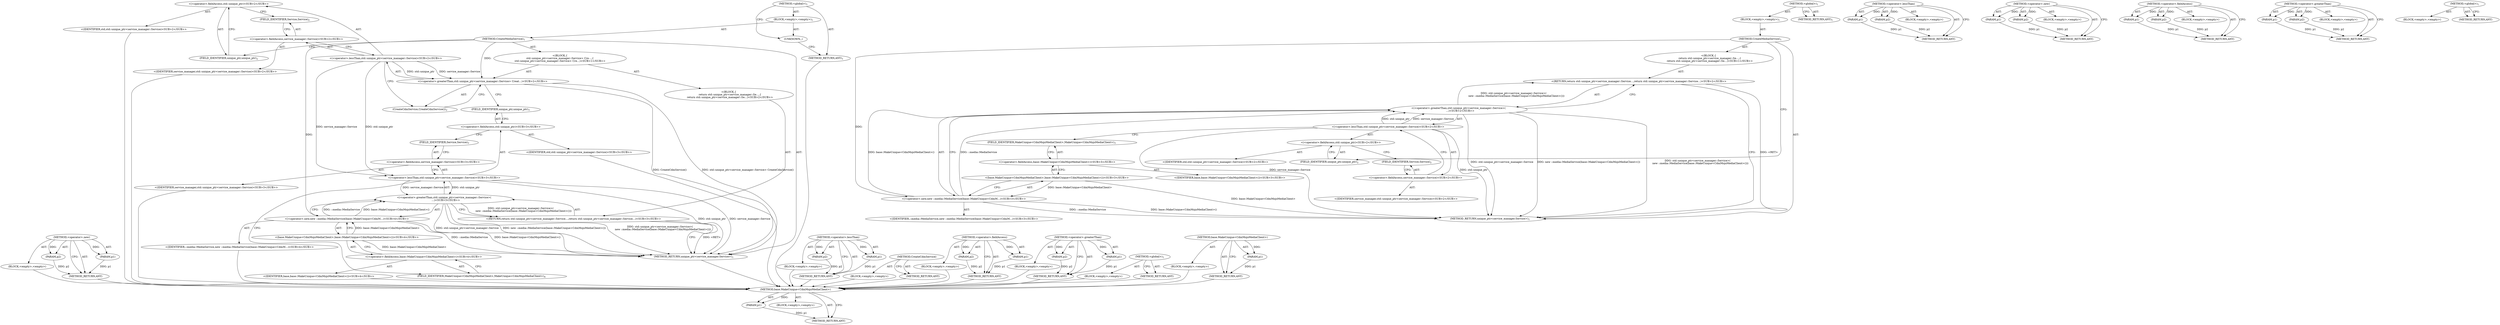 digraph "base.MakeUnique&lt;CdmMojoMediaClient&gt;" {
vulnerable_64 [label=<(METHOD,base.MakeUnique&lt;CdmMojoMediaClient&gt;)>];
vulnerable_65 [label=<(PARAM,p1)>];
vulnerable_66 [label=<(BLOCK,&lt;empty&gt;,&lt;empty&gt;)>];
vulnerable_67 [label=<(METHOD_RETURN,ANY)>];
vulnerable_6 [label=<(METHOD,&lt;global&gt;)<SUB>1</SUB>>];
vulnerable_7 [label=<(BLOCK,&lt;empty&gt;,&lt;empty&gt;)<SUB>1</SUB>>];
vulnerable_8 [label=<(METHOD,CreateMediaService)<SUB>1</SUB>>];
vulnerable_9 [label="<(BLOCK,{
   return std::unique_ptr&lt;service_manager::Se...,{
   return std::unique_ptr&lt;service_manager::Se...)<SUB>1</SUB>>"];
vulnerable_10 [label="<(RETURN,return std::unique_ptr&lt;service_manager::Service...,return std::unique_ptr&lt;service_manager::Service...)<SUB>2</SUB>>"];
vulnerable_11 [label="<(&lt;operator&gt;.greaterThan,std::unique_ptr&lt;service_manager::Service&gt;(
    ...)<SUB>2</SUB>>"];
vulnerable_12 [label="<(&lt;operator&gt;.lessThan,std::unique_ptr&lt;service_manager::Service)<SUB>2</SUB>>"];
vulnerable_13 [label="<(&lt;operator&gt;.fieldAccess,std::unique_ptr)<SUB>2</SUB>>"];
vulnerable_14 [label="<(IDENTIFIER,std,std::unique_ptr&lt;service_manager::Service)<SUB>2</SUB>>"];
vulnerable_15 [label=<(FIELD_IDENTIFIER,unique_ptr,unique_ptr)<SUB>2</SUB>>];
vulnerable_16 [label="<(&lt;operator&gt;.fieldAccess,service_manager::Service)<SUB>2</SUB>>"];
vulnerable_17 [label="<(IDENTIFIER,service_manager,std::unique_ptr&lt;service_manager::Service)<SUB>2</SUB>>"];
vulnerable_18 [label=<(FIELD_IDENTIFIER,Service,Service)<SUB>2</SUB>>];
vulnerable_19 [label="<(&lt;operator&gt;.new,new ::media::MediaService(base::MakeUnique&lt;CdmM...)<SUB>3</SUB>>"];
vulnerable_20 [label="<(IDENTIFIER,::media::MediaService,new ::media::MediaService(base::MakeUnique&lt;CdmM...)<SUB>3</SUB>>"];
vulnerable_21 [label="<(base.MakeUnique&lt;CdmMojoMediaClient&gt;,base::MakeUnique&lt;CdmMojoMediaClient&gt;())<SUB>3</SUB>>"];
vulnerable_22 [label="<(&lt;operator&gt;.fieldAccess,base::MakeUnique&lt;CdmMojoMediaClient&gt;)<SUB>3</SUB>>"];
vulnerable_23 [label="<(IDENTIFIER,base,base::MakeUnique&lt;CdmMojoMediaClient&gt;())<SUB>3</SUB>>"];
vulnerable_24 [label=<(FIELD_IDENTIFIER,MakeUnique&lt;CdmMojoMediaClient&gt;,MakeUnique&lt;CdmMojoMediaClient&gt;)<SUB>3</SUB>>];
vulnerable_25 [label=<(METHOD_RETURN,unique_ptr&lt;service_manager.Service&gt;)<SUB>1</SUB>>];
vulnerable_27 [label=<(METHOD_RETURN,ANY)<SUB>1</SUB>>];
vulnerable_49 [label=<(METHOD,&lt;operator&gt;.lessThan)>];
vulnerable_50 [label=<(PARAM,p1)>];
vulnerable_51 [label=<(PARAM,p2)>];
vulnerable_52 [label=<(BLOCK,&lt;empty&gt;,&lt;empty&gt;)>];
vulnerable_53 [label=<(METHOD_RETURN,ANY)>];
vulnerable_59 [label=<(METHOD,&lt;operator&gt;.new)>];
vulnerable_60 [label=<(PARAM,p1)>];
vulnerable_61 [label=<(PARAM,p2)>];
vulnerable_62 [label=<(BLOCK,&lt;empty&gt;,&lt;empty&gt;)>];
vulnerable_63 [label=<(METHOD_RETURN,ANY)>];
vulnerable_54 [label=<(METHOD,&lt;operator&gt;.fieldAccess)>];
vulnerable_55 [label=<(PARAM,p1)>];
vulnerable_56 [label=<(PARAM,p2)>];
vulnerable_57 [label=<(BLOCK,&lt;empty&gt;,&lt;empty&gt;)>];
vulnerable_58 [label=<(METHOD_RETURN,ANY)>];
vulnerable_44 [label=<(METHOD,&lt;operator&gt;.greaterThan)>];
vulnerable_45 [label=<(PARAM,p1)>];
vulnerable_46 [label=<(PARAM,p2)>];
vulnerable_47 [label=<(BLOCK,&lt;empty&gt;,&lt;empty&gt;)>];
vulnerable_48 [label=<(METHOD_RETURN,ANY)>];
vulnerable_38 [label=<(METHOD,&lt;global&gt;)<SUB>1</SUB>>];
vulnerable_39 [label=<(BLOCK,&lt;empty&gt;,&lt;empty&gt;)>];
vulnerable_40 [label=<(METHOD_RETURN,ANY)>];
fixed_73 [label=<(METHOD,&lt;operator&gt;.new)>];
fixed_74 [label=<(PARAM,p1)>];
fixed_75 [label=<(PARAM,p2)>];
fixed_76 [label=<(BLOCK,&lt;empty&gt;,&lt;empty&gt;)>];
fixed_77 [label=<(METHOD_RETURN,ANY)>];
fixed_6 [label=<(METHOD,&lt;global&gt;)<SUB>1</SUB>>];
fixed_7 [label=<(BLOCK,&lt;empty&gt;,&lt;empty&gt;)<SUB>1</SUB>>];
fixed_8 [label=<(METHOD,CreateMediaService)<SUB>1</SUB>>];
fixed_9 [label="<(BLOCK,{
std::unique_ptr&lt;service_manager::Service&gt; Cre...,{
std::unique_ptr&lt;service_manager::Service&gt; Cre...)<SUB>1</SUB>>"];
fixed_10 [label="<(&lt;operator&gt;.greaterThan,std::unique_ptr&lt;service_manager::Service&gt; Creat...)<SUB>2</SUB>>"];
fixed_11 [label="<(&lt;operator&gt;.lessThan,std::unique_ptr&lt;service_manager::Service)<SUB>2</SUB>>"];
fixed_12 [label="<(&lt;operator&gt;.fieldAccess,std::unique_ptr)<SUB>2</SUB>>"];
fixed_13 [label="<(IDENTIFIER,std,std::unique_ptr&lt;service_manager::Service)<SUB>2</SUB>>"];
fixed_14 [label=<(FIELD_IDENTIFIER,unique_ptr,unique_ptr)<SUB>2</SUB>>];
fixed_15 [label="<(&lt;operator&gt;.fieldAccess,service_manager::Service)<SUB>2</SUB>>"];
fixed_16 [label="<(IDENTIFIER,service_manager,std::unique_ptr&lt;service_manager::Service)<SUB>2</SUB>>"];
fixed_17 [label=<(FIELD_IDENTIFIER,Service,Service)<SUB>2</SUB>>];
fixed_18 [label=<(CreateCdmService,CreateCdmService())<SUB>2</SUB>>];
fixed_19 [label="<(BLOCK,{
   return std::unique_ptr&lt;service_manager::Se...,{
   return std::unique_ptr&lt;service_manager::Se...)<SUB>2</SUB>>"];
fixed_20 [label="<(RETURN,return std::unique_ptr&lt;service_manager::Service...,return std::unique_ptr&lt;service_manager::Service...)<SUB>3</SUB>>"];
fixed_21 [label="<(&lt;operator&gt;.greaterThan,std::unique_ptr&lt;service_manager::Service&gt;(
    ...)<SUB>3</SUB>>"];
fixed_22 [label="<(&lt;operator&gt;.lessThan,std::unique_ptr&lt;service_manager::Service)<SUB>3</SUB>>"];
fixed_23 [label="<(&lt;operator&gt;.fieldAccess,std::unique_ptr)<SUB>3</SUB>>"];
fixed_24 [label="<(IDENTIFIER,std,std::unique_ptr&lt;service_manager::Service)<SUB>3</SUB>>"];
fixed_25 [label=<(FIELD_IDENTIFIER,unique_ptr,unique_ptr)<SUB>3</SUB>>];
fixed_26 [label="<(&lt;operator&gt;.fieldAccess,service_manager::Service)<SUB>3</SUB>>"];
fixed_27 [label="<(IDENTIFIER,service_manager,std::unique_ptr&lt;service_manager::Service)<SUB>3</SUB>>"];
fixed_28 [label=<(FIELD_IDENTIFIER,Service,Service)<SUB>3</SUB>>];
fixed_29 [label="<(&lt;operator&gt;.new,new ::media::MediaService(base::MakeUnique&lt;CdmM...)<SUB>4</SUB>>"];
fixed_30 [label="<(IDENTIFIER,::media::MediaService,new ::media::MediaService(base::MakeUnique&lt;CdmM...)<SUB>4</SUB>>"];
fixed_31 [label="<(base.MakeUnique&lt;CdmMojoMediaClient&gt;,base::MakeUnique&lt;CdmMojoMediaClient&gt;())<SUB>4</SUB>>"];
fixed_32 [label="<(&lt;operator&gt;.fieldAccess,base::MakeUnique&lt;CdmMojoMediaClient&gt;)<SUB>4</SUB>>"];
fixed_33 [label="<(IDENTIFIER,base,base::MakeUnique&lt;CdmMojoMediaClient&gt;())<SUB>4</SUB>>"];
fixed_34 [label=<(FIELD_IDENTIFIER,MakeUnique&lt;CdmMojoMediaClient&gt;,MakeUnique&lt;CdmMojoMediaClient&gt;)<SUB>4</SUB>>];
fixed_35 [label=<(METHOD_RETURN,unique_ptr&lt;service_manager.Service&gt;)<SUB>1</SUB>>];
fixed_37 [label=<(UNKNOWN,,)>];
fixed_38 [label=<(METHOD_RETURN,ANY)<SUB>1</SUB>>];
fixed_60 [label=<(METHOD,&lt;operator&gt;.lessThan)>];
fixed_61 [label=<(PARAM,p1)>];
fixed_62 [label=<(PARAM,p2)>];
fixed_63 [label=<(BLOCK,&lt;empty&gt;,&lt;empty&gt;)>];
fixed_64 [label=<(METHOD_RETURN,ANY)>];
fixed_70 [label=<(METHOD,CreateCdmService)>];
fixed_71 [label=<(BLOCK,&lt;empty&gt;,&lt;empty&gt;)>];
fixed_72 [label=<(METHOD_RETURN,ANY)>];
fixed_65 [label=<(METHOD,&lt;operator&gt;.fieldAccess)>];
fixed_66 [label=<(PARAM,p1)>];
fixed_67 [label=<(PARAM,p2)>];
fixed_68 [label=<(BLOCK,&lt;empty&gt;,&lt;empty&gt;)>];
fixed_69 [label=<(METHOD_RETURN,ANY)>];
fixed_55 [label=<(METHOD,&lt;operator&gt;.greaterThan)>];
fixed_56 [label=<(PARAM,p1)>];
fixed_57 [label=<(PARAM,p2)>];
fixed_58 [label=<(BLOCK,&lt;empty&gt;,&lt;empty&gt;)>];
fixed_59 [label=<(METHOD_RETURN,ANY)>];
fixed_49 [label=<(METHOD,&lt;global&gt;)<SUB>1</SUB>>];
fixed_50 [label=<(BLOCK,&lt;empty&gt;,&lt;empty&gt;)>];
fixed_51 [label=<(METHOD_RETURN,ANY)>];
fixed_78 [label=<(METHOD,base.MakeUnique&lt;CdmMojoMediaClient&gt;)>];
fixed_79 [label=<(PARAM,p1)>];
fixed_80 [label=<(BLOCK,&lt;empty&gt;,&lt;empty&gt;)>];
fixed_81 [label=<(METHOD_RETURN,ANY)>];
vulnerable_64 -> vulnerable_65  [key=0, label="AST: "];
vulnerable_64 -> vulnerable_65  [key=1, label="DDG: "];
vulnerable_64 -> vulnerable_66  [key=0, label="AST: "];
vulnerable_64 -> vulnerable_67  [key=0, label="AST: "];
vulnerable_64 -> vulnerable_67  [key=1, label="CFG: "];
vulnerable_65 -> vulnerable_67  [key=0, label="DDG: p1"];
vulnerable_6 -> vulnerable_7  [key=0, label="AST: "];
vulnerable_6 -> vulnerable_27  [key=0, label="AST: "];
vulnerable_6 -> vulnerable_27  [key=1, label="CFG: "];
vulnerable_7 -> vulnerable_8  [key=0, label="AST: "];
vulnerable_8 -> vulnerable_9  [key=0, label="AST: "];
vulnerable_8 -> vulnerable_25  [key=0, label="AST: "];
vulnerable_8 -> vulnerable_15  [key=0, label="CFG: "];
vulnerable_8 -> vulnerable_19  [key=0, label="DDG: "];
vulnerable_9 -> vulnerable_10  [key=0, label="AST: "];
vulnerable_10 -> vulnerable_11  [key=0, label="AST: "];
vulnerable_10 -> vulnerable_25  [key=0, label="CFG: "];
vulnerable_10 -> vulnerable_25  [key=1, label="DDG: &lt;RET&gt;"];
vulnerable_11 -> vulnerable_12  [key=0, label="AST: "];
vulnerable_11 -> vulnerable_19  [key=0, label="AST: "];
vulnerable_11 -> vulnerable_10  [key=0, label="CFG: "];
vulnerable_11 -> vulnerable_10  [key=1, label="DDG: std::unique_ptr&lt;service_manager::Service&gt;(
       new ::media::MediaService(base::MakeUnique&lt;CdmMojoMediaClient&gt;()))"];
vulnerable_11 -> vulnerable_25  [key=0, label="DDG: std::unique_ptr&lt;service_manager::Service"];
vulnerable_11 -> vulnerable_25  [key=1, label="DDG: new ::media::MediaService(base::MakeUnique&lt;CdmMojoMediaClient&gt;())"];
vulnerable_11 -> vulnerable_25  [key=2, label="DDG: std::unique_ptr&lt;service_manager::Service&gt;(
       new ::media::MediaService(base::MakeUnique&lt;CdmMojoMediaClient&gt;()))"];
vulnerable_12 -> vulnerable_13  [key=0, label="AST: "];
vulnerable_12 -> vulnerable_16  [key=0, label="AST: "];
vulnerable_12 -> vulnerable_24  [key=0, label="CFG: "];
vulnerable_12 -> vulnerable_25  [key=0, label="DDG: std::unique_ptr"];
vulnerable_12 -> vulnerable_25  [key=1, label="DDG: service_manager::Service"];
vulnerable_12 -> vulnerable_11  [key=0, label="DDG: std::unique_ptr"];
vulnerable_12 -> vulnerable_11  [key=1, label="DDG: service_manager::Service"];
vulnerable_13 -> vulnerable_14  [key=0, label="AST: "];
vulnerable_13 -> vulnerable_15  [key=0, label="AST: "];
vulnerable_13 -> vulnerable_18  [key=0, label="CFG: "];
vulnerable_15 -> vulnerable_13  [key=0, label="CFG: "];
vulnerable_16 -> vulnerable_17  [key=0, label="AST: "];
vulnerable_16 -> vulnerable_18  [key=0, label="AST: "];
vulnerable_16 -> vulnerable_12  [key=0, label="CFG: "];
vulnerable_18 -> vulnerable_16  [key=0, label="CFG: "];
vulnerable_19 -> vulnerable_20  [key=0, label="AST: "];
vulnerable_19 -> vulnerable_21  [key=0, label="AST: "];
vulnerable_19 -> vulnerable_11  [key=0, label="CFG: "];
vulnerable_19 -> vulnerable_11  [key=1, label="DDG: ::media::MediaService"];
vulnerable_19 -> vulnerable_11  [key=2, label="DDG: base::MakeUnique&lt;CdmMojoMediaClient&gt;()"];
vulnerable_19 -> vulnerable_25  [key=0, label="DDG: ::media::MediaService"];
vulnerable_19 -> vulnerable_25  [key=1, label="DDG: base::MakeUnique&lt;CdmMojoMediaClient&gt;()"];
vulnerable_21 -> vulnerable_22  [key=0, label="AST: "];
vulnerable_21 -> vulnerable_19  [key=0, label="CFG: "];
vulnerable_21 -> vulnerable_19  [key=1, label="DDG: base::MakeUnique&lt;CdmMojoMediaClient&gt;"];
vulnerable_21 -> vulnerable_25  [key=0, label="DDG: base::MakeUnique&lt;CdmMojoMediaClient&gt;"];
vulnerable_22 -> vulnerable_23  [key=0, label="AST: "];
vulnerable_22 -> vulnerable_24  [key=0, label="AST: "];
vulnerable_22 -> vulnerable_21  [key=0, label="CFG: "];
vulnerable_24 -> vulnerable_22  [key=0, label="CFG: "];
vulnerable_49 -> vulnerable_50  [key=0, label="AST: "];
vulnerable_49 -> vulnerable_50  [key=1, label="DDG: "];
vulnerable_49 -> vulnerable_52  [key=0, label="AST: "];
vulnerable_49 -> vulnerable_51  [key=0, label="AST: "];
vulnerable_49 -> vulnerable_51  [key=1, label="DDG: "];
vulnerable_49 -> vulnerable_53  [key=0, label="AST: "];
vulnerable_49 -> vulnerable_53  [key=1, label="CFG: "];
vulnerable_50 -> vulnerable_53  [key=0, label="DDG: p1"];
vulnerable_51 -> vulnerable_53  [key=0, label="DDG: p2"];
vulnerable_59 -> vulnerable_60  [key=0, label="AST: "];
vulnerable_59 -> vulnerable_60  [key=1, label="DDG: "];
vulnerable_59 -> vulnerable_62  [key=0, label="AST: "];
vulnerable_59 -> vulnerable_61  [key=0, label="AST: "];
vulnerable_59 -> vulnerable_61  [key=1, label="DDG: "];
vulnerable_59 -> vulnerable_63  [key=0, label="AST: "];
vulnerable_59 -> vulnerable_63  [key=1, label="CFG: "];
vulnerable_60 -> vulnerable_63  [key=0, label="DDG: p1"];
vulnerable_61 -> vulnerable_63  [key=0, label="DDG: p2"];
vulnerable_54 -> vulnerable_55  [key=0, label="AST: "];
vulnerable_54 -> vulnerable_55  [key=1, label="DDG: "];
vulnerable_54 -> vulnerable_57  [key=0, label="AST: "];
vulnerable_54 -> vulnerable_56  [key=0, label="AST: "];
vulnerable_54 -> vulnerable_56  [key=1, label="DDG: "];
vulnerable_54 -> vulnerable_58  [key=0, label="AST: "];
vulnerable_54 -> vulnerable_58  [key=1, label="CFG: "];
vulnerable_55 -> vulnerable_58  [key=0, label="DDG: p1"];
vulnerable_56 -> vulnerable_58  [key=0, label="DDG: p2"];
vulnerable_44 -> vulnerable_45  [key=0, label="AST: "];
vulnerable_44 -> vulnerable_45  [key=1, label="DDG: "];
vulnerable_44 -> vulnerable_47  [key=0, label="AST: "];
vulnerable_44 -> vulnerable_46  [key=0, label="AST: "];
vulnerable_44 -> vulnerable_46  [key=1, label="DDG: "];
vulnerable_44 -> vulnerable_48  [key=0, label="AST: "];
vulnerable_44 -> vulnerable_48  [key=1, label="CFG: "];
vulnerable_45 -> vulnerable_48  [key=0, label="DDG: p1"];
vulnerable_46 -> vulnerable_48  [key=0, label="DDG: p2"];
vulnerable_38 -> vulnerable_39  [key=0, label="AST: "];
vulnerable_38 -> vulnerable_40  [key=0, label="AST: "];
vulnerable_38 -> vulnerable_40  [key=1, label="CFG: "];
fixed_73 -> fixed_74  [key=0, label="AST: "];
fixed_73 -> fixed_74  [key=1, label="DDG: "];
fixed_73 -> fixed_76  [key=0, label="AST: "];
fixed_73 -> fixed_75  [key=0, label="AST: "];
fixed_73 -> fixed_75  [key=1, label="DDG: "];
fixed_73 -> fixed_77  [key=0, label="AST: "];
fixed_73 -> fixed_77  [key=1, label="CFG: "];
fixed_74 -> fixed_77  [key=0, label="DDG: p1"];
fixed_75 -> fixed_77  [key=0, label="DDG: p2"];
fixed_76 -> vulnerable_64  [key=0];
fixed_77 -> vulnerable_64  [key=0];
fixed_6 -> fixed_7  [key=0, label="AST: "];
fixed_6 -> fixed_38  [key=0, label="AST: "];
fixed_6 -> fixed_37  [key=0, label="CFG: "];
fixed_7 -> fixed_8  [key=0, label="AST: "];
fixed_7 -> fixed_37  [key=0, label="AST: "];
fixed_8 -> fixed_9  [key=0, label="AST: "];
fixed_8 -> fixed_35  [key=0, label="AST: "];
fixed_8 -> fixed_14  [key=0, label="CFG: "];
fixed_8 -> fixed_10  [key=0, label="DDG: "];
fixed_8 -> fixed_29  [key=0, label="DDG: "];
fixed_9 -> fixed_10  [key=0, label="AST: "];
fixed_9 -> fixed_19  [key=0, label="AST: "];
fixed_10 -> fixed_11  [key=0, label="AST: "];
fixed_10 -> fixed_18  [key=0, label="AST: "];
fixed_10 -> fixed_25  [key=0, label="CFG: "];
fixed_10 -> fixed_35  [key=0, label="DDG: CreateCdmService()"];
fixed_10 -> fixed_35  [key=1, label="DDG: std::unique_ptr&lt;service_manager::Service&gt; CreateCdmService()"];
fixed_11 -> fixed_12  [key=0, label="AST: "];
fixed_11 -> fixed_15  [key=0, label="AST: "];
fixed_11 -> fixed_18  [key=0, label="CFG: "];
fixed_11 -> fixed_10  [key=0, label="DDG: std::unique_ptr"];
fixed_11 -> fixed_10  [key=1, label="DDG: service_manager::Service"];
fixed_11 -> fixed_22  [key=0, label="DDG: std::unique_ptr"];
fixed_11 -> fixed_22  [key=1, label="DDG: service_manager::Service"];
fixed_12 -> fixed_13  [key=0, label="AST: "];
fixed_12 -> fixed_14  [key=0, label="AST: "];
fixed_12 -> fixed_17  [key=0, label="CFG: "];
fixed_13 -> vulnerable_64  [key=0];
fixed_14 -> fixed_12  [key=0, label="CFG: "];
fixed_15 -> fixed_16  [key=0, label="AST: "];
fixed_15 -> fixed_17  [key=0, label="AST: "];
fixed_15 -> fixed_11  [key=0, label="CFG: "];
fixed_16 -> vulnerable_64  [key=0];
fixed_17 -> fixed_15  [key=0, label="CFG: "];
fixed_18 -> fixed_10  [key=0, label="CFG: "];
fixed_19 -> fixed_20  [key=0, label="AST: "];
fixed_20 -> fixed_21  [key=0, label="AST: "];
fixed_20 -> fixed_35  [key=0, label="CFG: "];
fixed_20 -> fixed_35  [key=1, label="DDG: &lt;RET&gt;"];
fixed_21 -> fixed_22  [key=0, label="AST: "];
fixed_21 -> fixed_29  [key=0, label="AST: "];
fixed_21 -> fixed_20  [key=0, label="CFG: "];
fixed_21 -> fixed_20  [key=1, label="DDG: std::unique_ptr&lt;service_manager::Service&gt;(
       new ::media::MediaService(base::MakeUnique&lt;CdmMojoMediaClient&gt;()))"];
fixed_21 -> fixed_35  [key=0, label="DDG: std::unique_ptr&lt;service_manager::Service"];
fixed_21 -> fixed_35  [key=1, label="DDG: new ::media::MediaService(base::MakeUnique&lt;CdmMojoMediaClient&gt;())"];
fixed_21 -> fixed_35  [key=2, label="DDG: std::unique_ptr&lt;service_manager::Service&gt;(
       new ::media::MediaService(base::MakeUnique&lt;CdmMojoMediaClient&gt;()))"];
fixed_22 -> fixed_23  [key=0, label="AST: "];
fixed_22 -> fixed_26  [key=0, label="AST: "];
fixed_22 -> fixed_34  [key=0, label="CFG: "];
fixed_22 -> fixed_35  [key=0, label="DDG: std::unique_ptr"];
fixed_22 -> fixed_35  [key=1, label="DDG: service_manager::Service"];
fixed_22 -> fixed_21  [key=0, label="DDG: std::unique_ptr"];
fixed_22 -> fixed_21  [key=1, label="DDG: service_manager::Service"];
fixed_23 -> fixed_24  [key=0, label="AST: "];
fixed_23 -> fixed_25  [key=0, label="AST: "];
fixed_23 -> fixed_28  [key=0, label="CFG: "];
fixed_24 -> vulnerable_64  [key=0];
fixed_25 -> fixed_23  [key=0, label="CFG: "];
fixed_26 -> fixed_27  [key=0, label="AST: "];
fixed_26 -> fixed_28  [key=0, label="AST: "];
fixed_26 -> fixed_22  [key=0, label="CFG: "];
fixed_27 -> vulnerable_64  [key=0];
fixed_28 -> fixed_26  [key=0, label="CFG: "];
fixed_29 -> fixed_30  [key=0, label="AST: "];
fixed_29 -> fixed_31  [key=0, label="AST: "];
fixed_29 -> fixed_21  [key=0, label="CFG: "];
fixed_29 -> fixed_21  [key=1, label="DDG: ::media::MediaService"];
fixed_29 -> fixed_21  [key=2, label="DDG: base::MakeUnique&lt;CdmMojoMediaClient&gt;()"];
fixed_29 -> fixed_35  [key=0, label="DDG: ::media::MediaService"];
fixed_29 -> fixed_35  [key=1, label="DDG: base::MakeUnique&lt;CdmMojoMediaClient&gt;()"];
fixed_30 -> vulnerable_64  [key=0];
fixed_31 -> fixed_32  [key=0, label="AST: "];
fixed_31 -> fixed_29  [key=0, label="CFG: "];
fixed_31 -> fixed_29  [key=1, label="DDG: base::MakeUnique&lt;CdmMojoMediaClient&gt;"];
fixed_31 -> fixed_35  [key=0, label="DDG: base::MakeUnique&lt;CdmMojoMediaClient&gt;"];
fixed_32 -> fixed_33  [key=0, label="AST: "];
fixed_32 -> fixed_34  [key=0, label="AST: "];
fixed_32 -> fixed_31  [key=0, label="CFG: "];
fixed_33 -> vulnerable_64  [key=0];
fixed_34 -> fixed_32  [key=0, label="CFG: "];
fixed_35 -> vulnerable_64  [key=0];
fixed_37 -> fixed_38  [key=0, label="CFG: "];
fixed_38 -> vulnerable_64  [key=0];
fixed_60 -> fixed_61  [key=0, label="AST: "];
fixed_60 -> fixed_61  [key=1, label="DDG: "];
fixed_60 -> fixed_63  [key=0, label="AST: "];
fixed_60 -> fixed_62  [key=0, label="AST: "];
fixed_60 -> fixed_62  [key=1, label="DDG: "];
fixed_60 -> fixed_64  [key=0, label="AST: "];
fixed_60 -> fixed_64  [key=1, label="CFG: "];
fixed_61 -> fixed_64  [key=0, label="DDG: p1"];
fixed_62 -> fixed_64  [key=0, label="DDG: p2"];
fixed_63 -> vulnerable_64  [key=0];
fixed_64 -> vulnerable_64  [key=0];
fixed_70 -> fixed_71  [key=0, label="AST: "];
fixed_70 -> fixed_72  [key=0, label="AST: "];
fixed_70 -> fixed_72  [key=1, label="CFG: "];
fixed_71 -> vulnerable_64  [key=0];
fixed_72 -> vulnerable_64  [key=0];
fixed_65 -> fixed_66  [key=0, label="AST: "];
fixed_65 -> fixed_66  [key=1, label="DDG: "];
fixed_65 -> fixed_68  [key=0, label="AST: "];
fixed_65 -> fixed_67  [key=0, label="AST: "];
fixed_65 -> fixed_67  [key=1, label="DDG: "];
fixed_65 -> fixed_69  [key=0, label="AST: "];
fixed_65 -> fixed_69  [key=1, label="CFG: "];
fixed_66 -> fixed_69  [key=0, label="DDG: p1"];
fixed_67 -> fixed_69  [key=0, label="DDG: p2"];
fixed_68 -> vulnerable_64  [key=0];
fixed_69 -> vulnerable_64  [key=0];
fixed_55 -> fixed_56  [key=0, label="AST: "];
fixed_55 -> fixed_56  [key=1, label="DDG: "];
fixed_55 -> fixed_58  [key=0, label="AST: "];
fixed_55 -> fixed_57  [key=0, label="AST: "];
fixed_55 -> fixed_57  [key=1, label="DDG: "];
fixed_55 -> fixed_59  [key=0, label="AST: "];
fixed_55 -> fixed_59  [key=1, label="CFG: "];
fixed_56 -> fixed_59  [key=0, label="DDG: p1"];
fixed_57 -> fixed_59  [key=0, label="DDG: p2"];
fixed_58 -> vulnerable_64  [key=0];
fixed_59 -> vulnerable_64  [key=0];
fixed_49 -> fixed_50  [key=0, label="AST: "];
fixed_49 -> fixed_51  [key=0, label="AST: "];
fixed_49 -> fixed_51  [key=1, label="CFG: "];
fixed_50 -> vulnerable_64  [key=0];
fixed_51 -> vulnerable_64  [key=0];
fixed_78 -> fixed_79  [key=0, label="AST: "];
fixed_78 -> fixed_79  [key=1, label="DDG: "];
fixed_78 -> fixed_80  [key=0, label="AST: "];
fixed_78 -> fixed_81  [key=0, label="AST: "];
fixed_78 -> fixed_81  [key=1, label="CFG: "];
fixed_79 -> fixed_81  [key=0, label="DDG: p1"];
fixed_80 -> vulnerable_64  [key=0];
fixed_81 -> vulnerable_64  [key=0];
}
